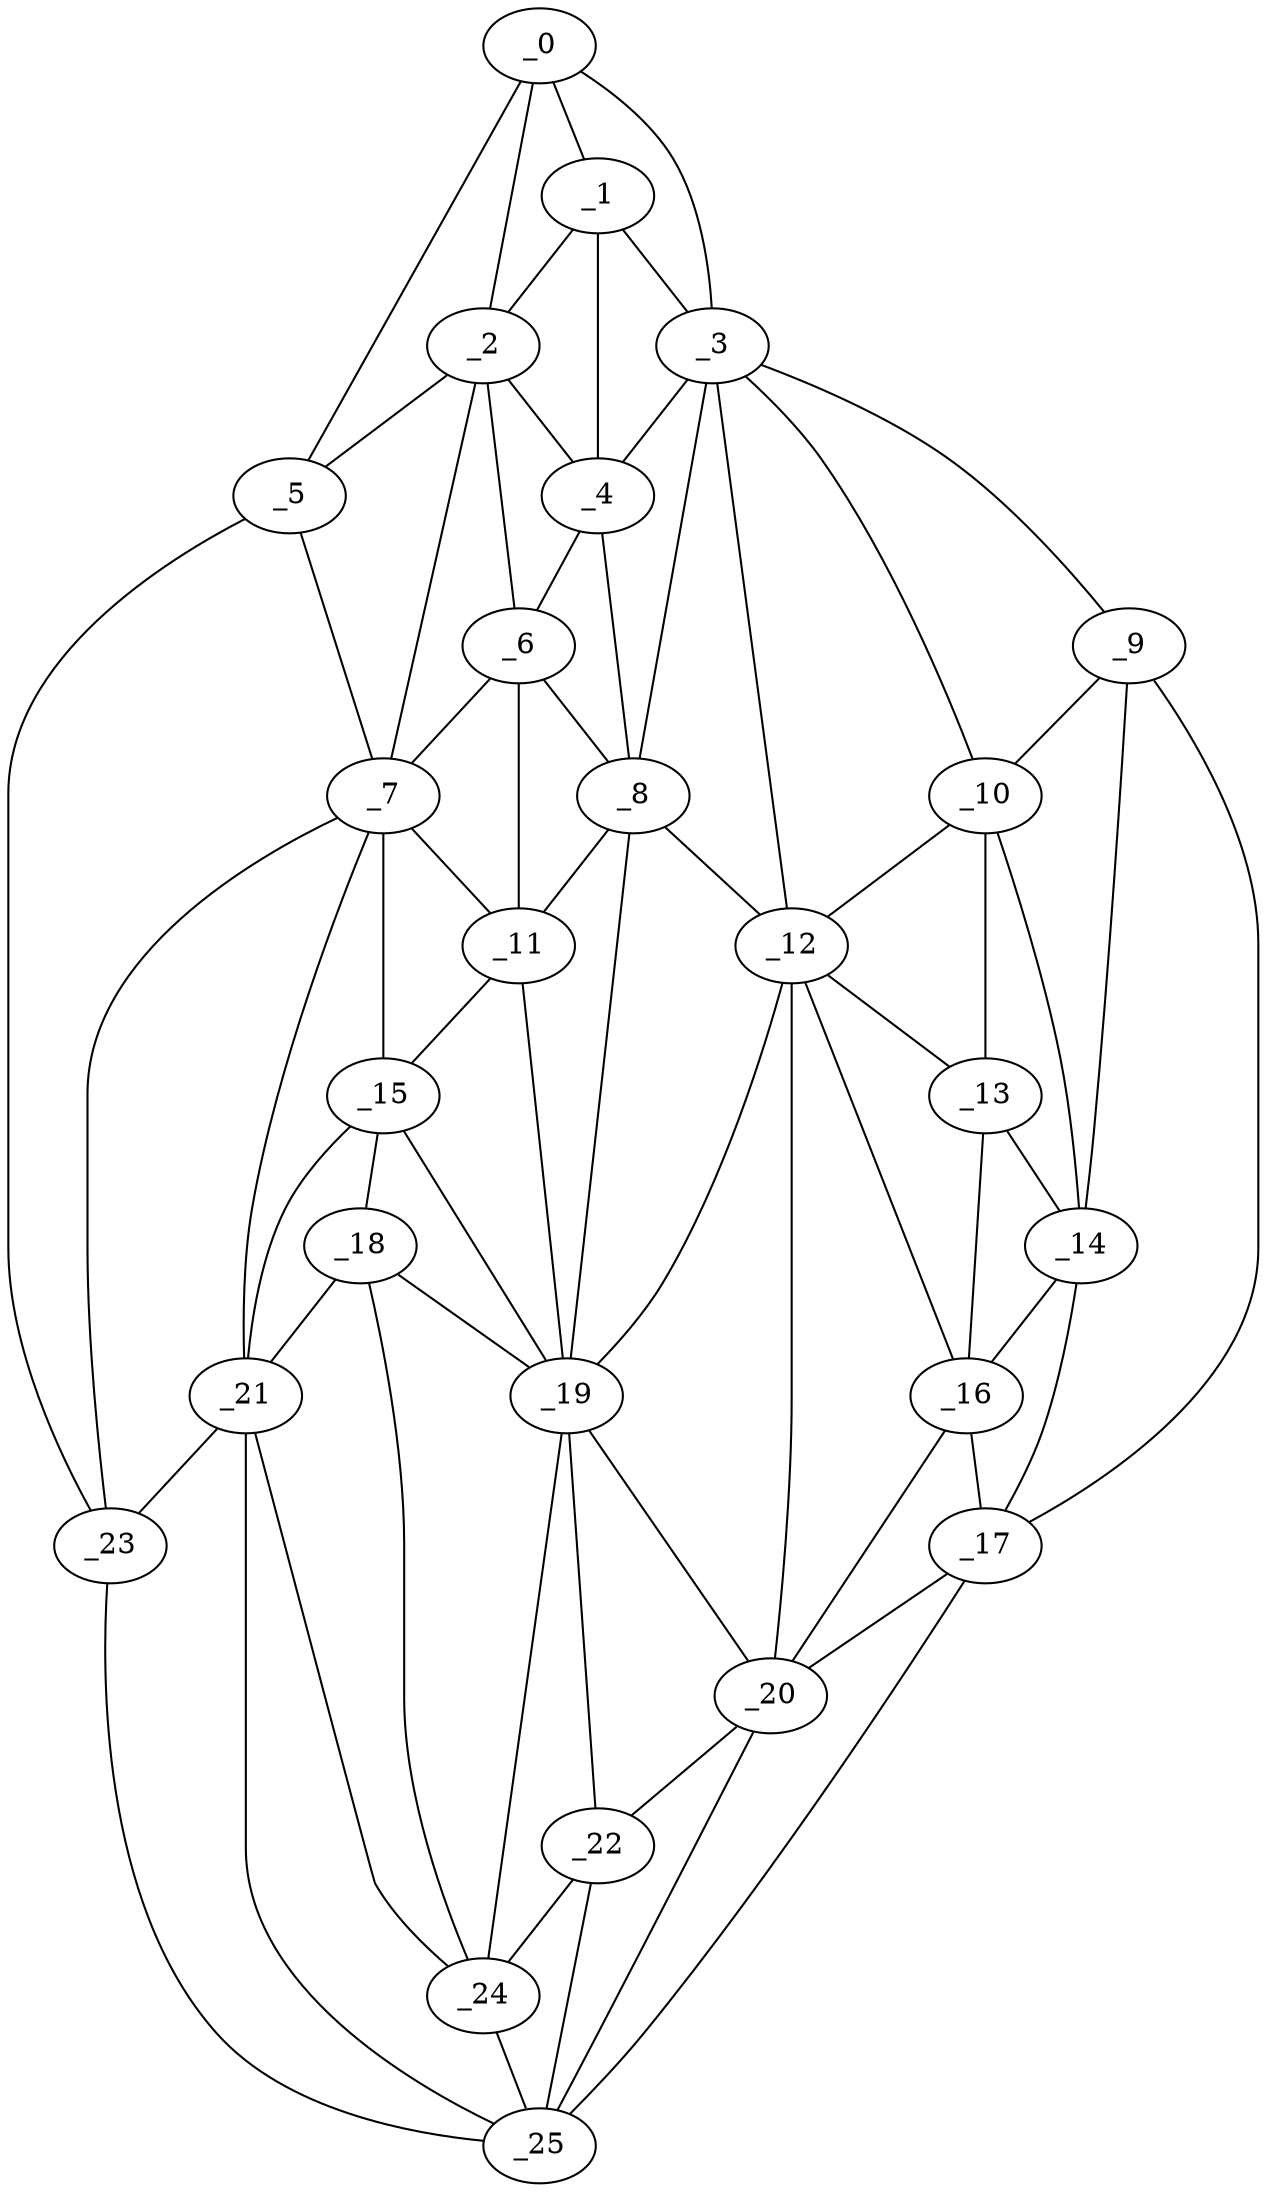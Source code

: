graph "obj89__340.gxl" {
	_0	 [x=17,
		y=11];
	_1	 [x=29,
		y=37];
	_0 -- _1	 [valence=2];
	_2	 [x=31,
		y=28];
	_0 -- _2	 [valence=1];
	_3	 [x=38,
		y=97];
	_0 -- _3	 [valence=1];
	_5	 [x=48,
		y=5];
	_0 -- _5	 [valence=1];
	_1 -- _2	 [valence=2];
	_1 -- _3	 [valence=2];
	_4	 [x=40,
		y=42];
	_1 -- _4	 [valence=2];
	_2 -- _4	 [valence=2];
	_2 -- _5	 [valence=2];
	_6	 [x=49,
		y=36];
	_2 -- _6	 [valence=2];
	_7	 [x=55,
		y=14];
	_2 -- _7	 [valence=1];
	_3 -- _4	 [valence=2];
	_8	 [x=55,
		y=43];
	_3 -- _8	 [valence=1];
	_9	 [x=56,
		y=124];
	_3 -- _9	 [valence=1];
	_10	 [x=58,
		y=107];
	_3 -- _10	 [valence=1];
	_12	 [x=69,
		y=98];
	_3 -- _12	 [valence=2];
	_4 -- _6	 [valence=1];
	_4 -- _8	 [valence=2];
	_5 -- _7	 [valence=2];
	_23	 [x=94,
		y=12];
	_5 -- _23	 [valence=1];
	_6 -- _7	 [valence=2];
	_6 -- _8	 [valence=2];
	_11	 [x=59,
		y=41];
	_6 -- _11	 [valence=2];
	_7 -- _11	 [valence=2];
	_15	 [x=73,
		y=40];
	_7 -- _15	 [valence=2];
	_21	 [x=90,
		y=28];
	_7 -- _21	 [valence=2];
	_7 -- _23	 [valence=2];
	_8 -- _11	 [valence=2];
	_8 -- _12	 [valence=2];
	_19	 [x=88,
		y=62];
	_8 -- _19	 [valence=1];
	_9 -- _10	 [valence=1];
	_14	 [x=69,
		y=118];
	_9 -- _14	 [valence=2];
	_17	 [x=82,
		y=117];
	_9 -- _17	 [valence=1];
	_10 -- _12	 [valence=2];
	_13	 [x=69,
		y=103];
	_10 -- _13	 [valence=1];
	_10 -- _14	 [valence=2];
	_11 -- _15	 [valence=1];
	_11 -- _19	 [valence=2];
	_12 -- _13	 [valence=2];
	_16	 [x=81,
		y=110];
	_12 -- _16	 [valence=1];
	_12 -- _19	 [valence=2];
	_20	 [x=89,
		y=76];
	_12 -- _20	 [valence=2];
	_13 -- _14	 [valence=1];
	_13 -- _16	 [valence=2];
	_14 -- _16	 [valence=2];
	_14 -- _17	 [valence=2];
	_18	 [x=83,
		y=38];
	_15 -- _18	 [valence=1];
	_15 -- _19	 [valence=2];
	_15 -- _21	 [valence=1];
	_16 -- _17	 [valence=2];
	_16 -- _20	 [valence=2];
	_17 -- _20	 [valence=2];
	_25	 [x=113,
		y=22];
	_17 -- _25	 [valence=1];
	_18 -- _19	 [valence=2];
	_18 -- _21	 [valence=2];
	_24	 [x=94,
		y=39];
	_18 -- _24	 [valence=1];
	_19 -- _20	 [valence=1];
	_22	 [x=90,
		y=71];
	_19 -- _22	 [valence=2];
	_19 -- _24	 [valence=2];
	_20 -- _22	 [valence=2];
	_20 -- _25	 [valence=1];
	_21 -- _23	 [valence=1];
	_21 -- _24	 [valence=2];
	_21 -- _25	 [valence=2];
	_22 -- _24	 [valence=2];
	_22 -- _25	 [valence=2];
	_23 -- _25	 [valence=1];
	_24 -- _25	 [valence=2];
}
